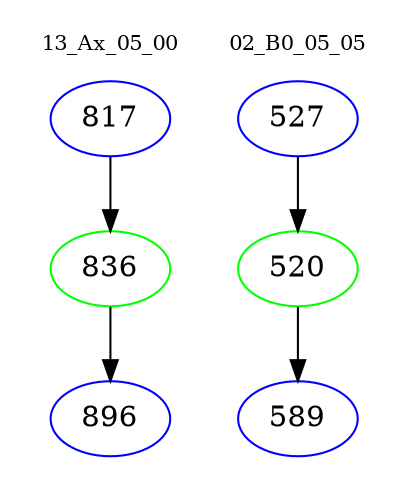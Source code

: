 digraph{
subgraph cluster_0 {
color = white
label = "13_Ax_05_00";
fontsize=10;
T0_817 [label="817", color="blue"]
T0_817 -> T0_836 [color="black"]
T0_836 [label="836", color="green"]
T0_836 -> T0_896 [color="black"]
T0_896 [label="896", color="blue"]
}
subgraph cluster_1 {
color = white
label = "02_B0_05_05";
fontsize=10;
T1_527 [label="527", color="blue"]
T1_527 -> T1_520 [color="black"]
T1_520 [label="520", color="green"]
T1_520 -> T1_589 [color="black"]
T1_589 [label="589", color="blue"]
}
}
